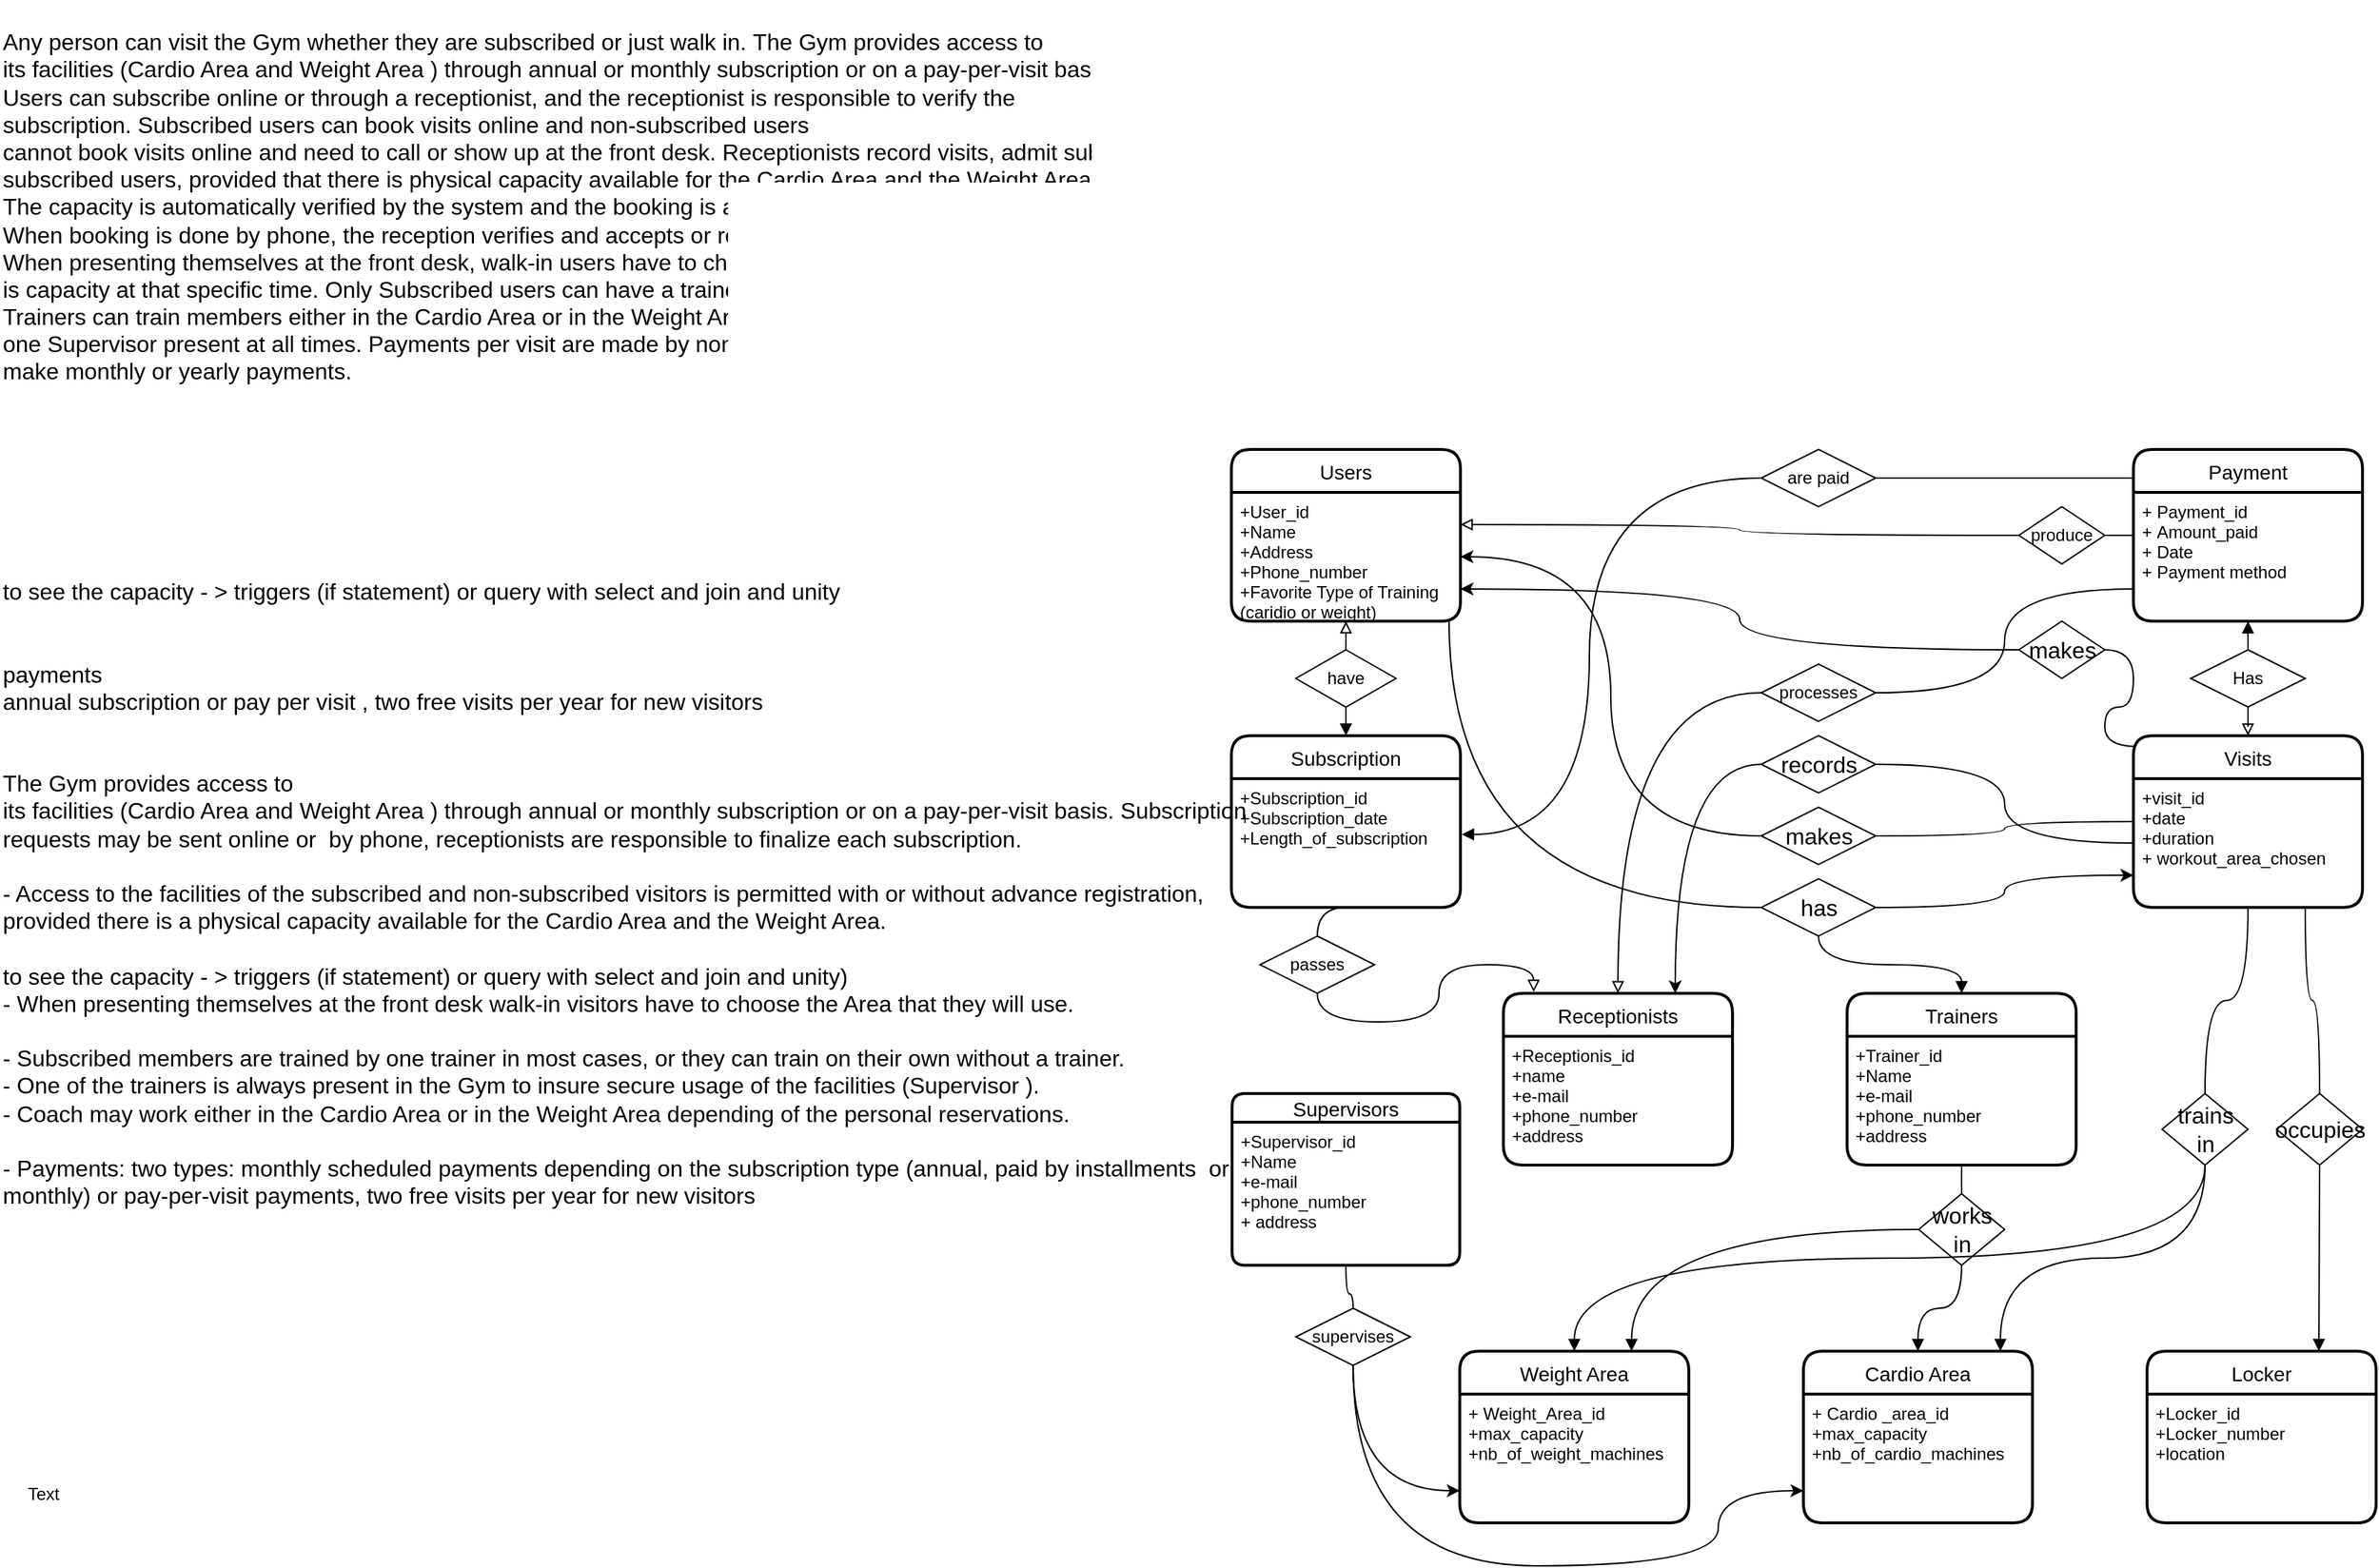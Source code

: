 <mxfile version="17.1.2" type="github" pages="2">
  <diagram id="1JMSee2UDSkdAxNfkw2s" name="Page-1">
    <mxGraphModel dx="978" dy="3845" grid="1" gridSize="10" guides="1" tooltips="1" connect="1" arrows="1" fold="1" page="1" pageScale="1" pageWidth="850" pageHeight="1100" math="0" shadow="0">
      <root>
        <mxCell id="0" />
        <mxCell id="1" parent="0" />
        <mxCell id="L0XOrqGyj3-YNECDvazH-1" value="&lt;div style=&quot;font-size: 16px&quot; align=&quot;left&quot;&gt;&lt;br&gt;&lt;div style=&quot;font-size: 16px&quot; align=&quot;left&quot;&gt;&lt;font style=&quot;font-size: 16px&quot;&gt;Any person can visit the Gym whether they are subscribed or just walk in.&amp;nbsp;&lt;span&gt;The Gym provides access to&lt;/span&gt;&lt;br&gt;&lt;/font&gt;&lt;/div&gt;&lt;div align=&quot;left&quot;&gt;its facilities (Cardio Area and Weight Area&amp;nbsp;) through annual or monthly subscription or on a pay-per-visit basis.&lt;/div&gt;&lt;div style=&quot;font-size: 16px&quot; align=&quot;left&quot;&gt;&lt;font style=&quot;font-size: 16px&quot;&gt;Users can subscribe online or through a receptionist, and the receptionist is responsible to verify the &lt;br&gt;subscription.&lt;/font&gt;&lt;span&gt;&amp;nbsp;Subscribed users can book visits online and non-subscribed users&lt;/span&gt;&lt;/div&gt;&lt;div style=&quot;font-size: 16px&quot; align=&quot;left&quot;&gt;&lt;span&gt;cannot book visits online and need to call or show up at the front desk. Receptionists record visits, admit subscribed or non&amp;nbsp;&lt;/span&gt;&lt;/div&gt;&lt;div style=&quot;font-size: 16px&quot; align=&quot;left&quot;&gt;&lt;span&gt;subscribed users, provided that there is physical capacity available for the Cardio Area and the Weight Area.&lt;/span&gt;&lt;/div&gt;&lt;div style=&quot;font-size: 16px&quot; align=&quot;left&quot;&gt;&lt;div align=&quot;left&quot;&gt;The capacity is automatically verified by the system and the booking is accepted or refused, when it is done online.&amp;nbsp;&lt;/div&gt;&lt;div align=&quot;left&quot;&gt;When booking is done by phone, the reception verifies and accepts or refuses, using the same automated system.&amp;nbsp;&lt;/div&gt;&lt;div align=&quot;left&quot;&gt;&lt;span&gt;When presenting themselves at the front desk, walk-in users have to choose the Area that they will use, given that there&lt;/span&gt;&lt;br&gt;&lt;/div&gt;&lt;div align=&quot;left&quot;&gt;is capacity at that specific time.&amp;nbsp;&lt;span&gt;Only Subscribed users can have a trainer. Subscribed users can be trained by up to one trainer.&amp;nbsp;&lt;/span&gt;&lt;/div&gt;&lt;div align=&quot;left&quot;&gt;&lt;div align=&quot;left&quot;&gt;Trainers can train members&amp;nbsp;either in the Cardio Area or in the Weight Area. Each of the Areas should have at least&lt;/div&gt;&lt;div align=&quot;left&quot;&gt;one Supervisor present at all times.&amp;nbsp;&lt;span&gt;Payments per visit are made by non subscribed user, while Subscribed users&amp;nbsp;&lt;/span&gt;&lt;/div&gt;&lt;div align=&quot;left&quot;&gt;&lt;span&gt;make monthly or yearly payments.&amp;nbsp;&amp;nbsp;&lt;/span&gt;&lt;/div&gt;&lt;div align=&quot;left&quot;&gt;&lt;span&gt;&lt;br&gt;&lt;/span&gt;&lt;/div&gt;&lt;div align=&quot;left&quot;&gt;&lt;span&gt;&lt;br&gt;&lt;/span&gt;&lt;/div&gt;&lt;div align=&quot;left&quot;&gt;&lt;span&gt;&lt;br&gt;&lt;/span&gt;&lt;/div&gt;&lt;div align=&quot;left&quot;&gt;&lt;span&gt;&lt;br&gt;&lt;/span&gt;&lt;/div&gt;&lt;div align=&quot;left&quot;&gt;&lt;span&gt;&lt;br&gt;&lt;/span&gt;&lt;/div&gt;&lt;div align=&quot;left&quot;&gt;&lt;span&gt;&lt;br&gt;&lt;/span&gt;&lt;/div&gt;&lt;div align=&quot;left&quot;&gt;&lt;span&gt;&lt;br&gt;&lt;/span&gt;&lt;/div&gt;&lt;div align=&quot;left&quot;&gt;&lt;span&gt;to see the capacity - &amp;gt; triggers (if statement) or query with select and join and unity&amp;nbsp;&lt;/span&gt;&lt;/div&gt;&lt;/div&gt;&lt;/div&gt;&lt;div style=&quot;font-size: 16px&quot; align=&quot;left&quot;&gt;&lt;br&gt;&lt;/div&gt;&lt;div style=&quot;font-size: 16px&quot; align=&quot;left&quot;&gt;&lt;font style=&quot;font-size: 16px&quot;&gt;&lt;br&gt;&lt;/font&gt;&lt;/div&gt;&lt;div style=&quot;font-size: 16px&quot; align=&quot;left&quot;&gt;&lt;font style=&quot;font-size: 16px&quot;&gt;payments&lt;/font&gt;&lt;/div&gt;&lt;div style=&quot;font-size: 16px&quot; align=&quot;left&quot;&gt;&lt;font style=&quot;font-size: 16px&quot;&gt;annual subscription or pay per visit , two free visits per year for new visitors &lt;br&gt;&lt;/font&gt;&lt;/div&gt;&lt;div style=&quot;font-size: 16px&quot; align=&quot;left&quot;&gt;&lt;font style=&quot;font-size: 16px&quot;&gt;&lt;br&gt;&lt;/font&gt;&lt;/div&gt;&lt;div style=&quot;font-size: 16px&quot; align=&quot;left&quot;&gt;&lt;font style=&quot;font-size: 16px&quot;&gt;&lt;br&gt;&lt;/font&gt;&lt;/div&gt;&lt;div style=&quot;font-size: 16px&quot; align=&quot;left&quot;&gt;&lt;font style=&quot;font-size: 16px&quot;&gt;&lt;div align=&quot;left&quot;&gt;&lt;div align=&quot;left&quot;&gt;The Gym provides access to&lt;br&gt;&lt;/div&gt;&lt;div align=&quot;left&quot;&gt;its facilities (Cardio Area and Weight Area&amp;nbsp;) through annual or monthly subscription or on a pay-per-visit basis. Subscription&lt;br&gt;&lt;/div&gt;&lt;div align=&quot;left&quot;&gt;requests may be sent online or&amp;nbsp;&amp;nbsp;by phone, receptionists are responsible to finalize each subscription.&lt;br&gt;&lt;/div&gt;&lt;/div&gt;&lt;div align=&quot;left&quot;&gt;&lt;br&gt;- Access to the facilities of the subscribed and non-subscribed visitors is permitted&amp;nbsp;with or without advance registration,&lt;br&gt;&lt;/div&gt;&lt;div align=&quot;left&quot;&gt;provided there is a physical capacity available for the Cardio Area and the Weight Area.&lt;br&gt;&lt;/div&gt;&lt;div align=&quot;left&quot;&gt;&lt;br&gt;&lt;/div&gt;&lt;div align=&quot;left&quot;&gt;to see the capacity - &amp;gt; triggers (if statement) or query with select and join and unity)&lt;br&gt;&lt;/div&gt;&lt;div align=&quot;left&quot;&gt;- When presenting themselves at the front desk walk-in visitors have to choose the Area that they will use.&lt;br&gt;&lt;/div&gt;&lt;br style=&quot;font-size: 12px ; text-align: center&quot;&gt;&lt;div align=&quot;left&quot;&gt;-&amp;nbsp;Subscribed members&amp;nbsp;are trained by one trainer in most&amp;nbsp;cases, or they can train on their own without a trainer.&lt;br&gt;&lt;/div&gt;&lt;div style=&quot;font-size: 12px&quot; align=&quot;left&quot;&gt;&lt;font style=&quot;font-size: 16px&quot;&gt;- One of the trainers is always present in the Gym to insure secure&lt;/font&gt;&lt;font style=&quot;font-size: 16px&quot;&gt;&amp;nbsp;usage of the facilities (&lt;/font&gt;&lt;font style=&quot;font-size: 16px&quot;&gt;Supervisor&amp;nbsp;).&amp;nbsp;&lt;/font&gt;&lt;br&gt;&lt;/div&gt;&lt;div align=&quot;left&quot;&gt;- Coach&amp;nbsp;may work either in the Cardio Area or in the Weight Area depending of the personal reservations.&lt;/div&gt;&lt;div align=&quot;left&quot;&gt;&lt;br&gt;&lt;/div&gt;&lt;div align=&quot;left&quot;&gt;- Payments: two types: monthly scheduled payments depending on the subscription type (annual, paid by installments&amp;nbsp; or&lt;br&gt;&lt;/div&gt;&lt;div align=&quot;left&quot;&gt;monthly) or pay-per-visit payments, two free visits per year for new visitors&lt;/div&gt;&lt;/font&gt;&lt;/div&gt;&lt;div style=&quot;font-size: 16px&quot; align=&quot;left&quot;&gt;&lt;font style=&quot;font-size: 16px&quot;&gt;&lt;br&gt;&lt;/font&gt;&lt;/div&gt;&lt;div style=&quot;font-size: 16px&quot; align=&quot;left&quot;&gt;&lt;font style=&quot;font-size: 16px&quot;&gt;&lt;br&gt;&lt;/font&gt;&lt;/div&gt;&lt;div style=&quot;font-size: 16px&quot; align=&quot;left&quot;&gt;&lt;font style=&quot;font-size: 16px&quot;&gt;&lt;br&gt;&lt;/font&gt;&lt;/div&gt;&lt;div style=&quot;font-size: 16px&quot; align=&quot;left&quot;&gt;&lt;font style=&quot;font-size: 16px&quot;&gt;&lt;br&gt;&lt;/font&gt;&lt;/div&gt;&lt;div style=&quot;font-size: 16px&quot; align=&quot;left&quot;&gt;&lt;span&gt;&amp;nbsp;&lt;/span&gt;&lt;span&gt;&amp;nbsp;&lt;/span&gt;&lt;span&gt;&amp;nbsp;&lt;/span&gt;&lt;br&gt;&lt;/div&gt;&lt;div style=&quot;font-size: 16px&quot; align=&quot;left&quot;&gt;&lt;font style=&quot;font-size: 16px&quot;&gt;&lt;span&gt; &lt;/span&gt;&lt;span&gt; &lt;/span&gt;&lt;span&gt; &lt;/span&gt;&lt;br&gt;&lt;/font&gt;&lt;/div&gt;&amp;nbsp;&lt;br&gt;&lt;div style=&quot;font-size: 16px&quot; align=&quot;left&quot;&gt;&lt;font style=&quot;font-size: 16px&quot;&gt;&lt;br&gt;&lt;/font&gt;&lt;/div&gt;&lt;/div&gt;&lt;div style=&quot;font-size: 16px&quot; align=&quot;left&quot;&gt;&lt;font style=&quot;font-size: 16px&quot;&gt;&lt;br&gt;&lt;/font&gt;&lt;/div&gt;" style="text;html=1;align=left;verticalAlign=middle;resizable=0;points=[];autosize=1;strokeColor=none;fillColor=none;" parent="1" vertex="1">
          <mxGeometry x="20" y="-2360" width="920" height="750" as="geometry" />
        </mxCell>
        <mxCell id="L0XOrqGyj3-YNECDvazH-2" value="Users" style="swimlane;childLayout=stackLayout;horizontal=1;startSize=30;horizontalStack=0;rounded=1;fontSize=14;fontStyle=0;strokeWidth=2;resizeParent=0;resizeLast=1;shadow=0;dashed=0;align=center;" parent="1" vertex="1">
          <mxGeometry x="880" y="-2180" width="160" height="120" as="geometry" />
        </mxCell>
        <mxCell id="L0XOrqGyj3-YNECDvazH-3" value="+User_id&#xa;+Name&#xa;+Address&#xa;+Phone_number&#xa;+Favorite Type of Training &#xa;(caridio or weight)&#xa;&#xa;" style="align=left;strokeColor=none;fillColor=none;spacingLeft=4;fontSize=12;verticalAlign=top;resizable=0;rotatable=0;part=1;" parent="L0XOrqGyj3-YNECDvazH-2" vertex="1">
          <mxGeometry y="30" width="160" height="90" as="geometry" />
        </mxCell>
        <mxCell id="L0XOrqGyj3-YNECDvazH-4" value="Receptionists " style="swimlane;childLayout=stackLayout;horizontal=1;startSize=30;horizontalStack=0;rounded=1;fontSize=14;fontStyle=0;strokeWidth=2;resizeParent=0;resizeLast=1;shadow=0;dashed=0;align=center;" parent="1" vertex="1">
          <mxGeometry x="1070" y="-1800" width="160" height="120" as="geometry" />
        </mxCell>
        <mxCell id="L0XOrqGyj3-YNECDvazH-5" value="+Receptionis_id&#xa;+name&#xa;+e-mail&#xa;+phone_number&#xa;+address" style="align=left;strokeColor=none;fillColor=none;spacingLeft=4;fontSize=12;verticalAlign=top;resizable=0;rotatable=0;part=1;" parent="L0XOrqGyj3-YNECDvazH-4" vertex="1">
          <mxGeometry y="30" width="160" height="90" as="geometry" />
        </mxCell>
        <mxCell id="L0XOrqGyj3-YNECDvazH-6" value="Trainers" style="swimlane;childLayout=stackLayout;horizontal=1;startSize=30;horizontalStack=0;rounded=1;fontSize=14;fontStyle=0;strokeWidth=2;resizeParent=0;resizeLast=1;shadow=0;dashed=0;align=center;" parent="1" vertex="1">
          <mxGeometry x="1310" y="-1800" width="160" height="120" as="geometry" />
        </mxCell>
        <mxCell id="L0XOrqGyj3-YNECDvazH-7" value="+Trainer_id&#xa;+Name&#xa;+e-mail&#xa;+phone_number&#xa;+address" style="align=left;strokeColor=none;fillColor=none;spacingLeft=4;fontSize=12;verticalAlign=top;resizable=0;rotatable=0;part=1;" parent="L0XOrqGyj3-YNECDvazH-6" vertex="1">
          <mxGeometry y="30" width="160" height="90" as="geometry" />
        </mxCell>
        <mxCell id="L0XOrqGyj3-YNECDvazH-8" value="Supervisors" style="swimlane;childLayout=stackLayout;horizontal=1;startSize=20;horizontalStack=0;rounded=1;fontSize=14;fontStyle=0;strokeWidth=2;resizeParent=0;resizeLast=1;shadow=0;dashed=0;align=center;" parent="1" vertex="1">
          <mxGeometry x="880.5" y="-1730" width="159" height="120" as="geometry" />
        </mxCell>
        <mxCell id="L0XOrqGyj3-YNECDvazH-9" value="+Supervisor_id&#xa;+Name&#xa;+e-mail&#xa;+phone_number &#xa;+ address" style="align=left;strokeColor=none;fillColor=none;spacingLeft=4;fontSize=12;verticalAlign=top;resizable=0;rotatable=0;part=1;" parent="L0XOrqGyj3-YNECDvazH-8" vertex="1">
          <mxGeometry y="20" width="159" height="100" as="geometry" />
        </mxCell>
        <mxCell id="L0XOrqGyj3-YNECDvazH-10" value="Cardio Area" style="swimlane;childLayout=stackLayout;horizontal=1;startSize=30;horizontalStack=0;rounded=1;fontSize=14;fontStyle=0;strokeWidth=2;resizeParent=0;resizeLast=1;shadow=0;dashed=0;align=center;" parent="1" vertex="1">
          <mxGeometry x="1279.5" y="-1550" width="160" height="120" as="geometry" />
        </mxCell>
        <mxCell id="L0XOrqGyj3-YNECDvazH-11" value="+ Cardio _area_id&#xa;+max_capacity&#xa;+nb_of_cardio_machines" style="align=left;strokeColor=none;fillColor=none;spacingLeft=4;fontSize=12;verticalAlign=top;resizable=0;rotatable=0;part=1;" parent="L0XOrqGyj3-YNECDvazH-10" vertex="1">
          <mxGeometry y="30" width="160" height="90" as="geometry" />
        </mxCell>
        <mxCell id="L0XOrqGyj3-YNECDvazH-12" value="Locker " style="swimlane;childLayout=stackLayout;horizontal=1;startSize=30;horizontalStack=0;rounded=1;fontSize=14;fontStyle=0;strokeWidth=2;resizeParent=0;resizeLast=1;shadow=0;dashed=0;align=center;" parent="1" vertex="1">
          <mxGeometry x="1519.5" y="-1550" width="160" height="120" as="geometry" />
        </mxCell>
        <mxCell id="L0XOrqGyj3-YNECDvazH-13" value="+Locker_id&#xa;+Locker_number&#xa;+location" style="align=left;strokeColor=none;fillColor=none;spacingLeft=4;fontSize=12;verticalAlign=top;resizable=0;rotatable=0;part=1;" parent="L0XOrqGyj3-YNECDvazH-12" vertex="1">
          <mxGeometry y="30" width="160" height="90" as="geometry" />
        </mxCell>
        <mxCell id="L0XOrqGyj3-YNECDvazH-14" value="Weight Area" style="swimlane;childLayout=stackLayout;horizontal=1;startSize=30;horizontalStack=0;rounded=1;fontSize=14;fontStyle=0;strokeWidth=2;resizeParent=0;resizeLast=1;shadow=0;dashed=0;align=center;" parent="1" vertex="1">
          <mxGeometry x="1039.5" y="-1550" width="160" height="120" as="geometry" />
        </mxCell>
        <mxCell id="L0XOrqGyj3-YNECDvazH-15" value="+ Weight_Area_id&#xa;+max_capacity&#xa;+nb_of_weight_machines" style="align=left;strokeColor=none;fillColor=none;spacingLeft=4;fontSize=12;verticalAlign=top;resizable=0;rotatable=0;part=1;" parent="L0XOrqGyj3-YNECDvazH-14" vertex="1">
          <mxGeometry y="30" width="160" height="90" as="geometry" />
        </mxCell>
        <mxCell id="L0XOrqGyj3-YNECDvazH-16" style="edgeStyle=orthogonalEdgeStyle;rounded=0;orthogonalLoop=1;jettySize=auto;html=1;fontSize=16;endArrow=none;endFill=0;curved=1;exitX=0;exitY=0.5;exitDx=0;exitDy=0;entryX=0.95;entryY=0.989;entryDx=0;entryDy=0;entryPerimeter=0;" parent="1" source="L0XOrqGyj3-YNECDvazH-18" target="L0XOrqGyj3-YNECDvazH-3" edge="1">
          <mxGeometry relative="1" as="geometry">
            <mxPoint x="1030" y="-2070" as="targetPoint" />
          </mxGeometry>
        </mxCell>
        <mxCell id="L0XOrqGyj3-YNECDvazH-17" style="edgeStyle=orthogonalEdgeStyle;curved=1;orthogonalLoop=1;jettySize=auto;html=1;entryX=0.5;entryY=0;entryDx=0;entryDy=0;endArrow=block;endFill=1;exitX=0.5;exitY=1;exitDx=0;exitDy=0;" parent="1" source="L0XOrqGyj3-YNECDvazH-18" target="L0XOrqGyj3-YNECDvazH-6" edge="1">
          <mxGeometry relative="1" as="geometry" />
        </mxCell>
        <mxCell id="pXAxvWOuB3EgA2IOpRoH-1" style="edgeStyle=orthogonalEdgeStyle;rounded=0;orthogonalLoop=1;jettySize=auto;html=1;exitX=1;exitY=0.5;exitDx=0;exitDy=0;entryX=0;entryY=0.75;entryDx=0;entryDy=0;curved=1;" parent="1" source="L0XOrqGyj3-YNECDvazH-18" target="L0XOrqGyj3-YNECDvazH-28" edge="1">
          <mxGeometry relative="1" as="geometry" />
        </mxCell>
        <mxCell id="L0XOrqGyj3-YNECDvazH-18" value="has" style="shape=rhombus;html=1;dashed=0;whitespace=wrap;perimeter=rhombusPerimeter;fontSize=16;" parent="1" vertex="1">
          <mxGeometry x="1250" y="-1880" width="80" height="40" as="geometry" />
        </mxCell>
        <mxCell id="L0XOrqGyj3-YNECDvazH-19" style="edgeStyle=orthogonalEdgeStyle;curved=1;rounded=0;orthogonalLoop=1;jettySize=auto;html=1;entryX=0.5;entryY=1;entryDx=0;entryDy=0;fontSize=16;startArrow=none;startFill=0;endArrow=none;endFill=0;" parent="1" source="L0XOrqGyj3-YNECDvazH-21" target="L0XOrqGyj3-YNECDvazH-7" edge="1">
          <mxGeometry relative="1" as="geometry" />
        </mxCell>
        <mxCell id="L0XOrqGyj3-YNECDvazH-20" style="edgeStyle=orthogonalEdgeStyle;curved=1;rounded=0;orthogonalLoop=1;jettySize=auto;html=1;exitX=0.5;exitY=1;exitDx=0;exitDy=0;entryX=0.5;entryY=0;entryDx=0;entryDy=0;fontSize=16;startArrow=none;startFill=0;endArrow=block;endFill=1;" parent="1" source="L0XOrqGyj3-YNECDvazH-21" target="L0XOrqGyj3-YNECDvazH-10" edge="1">
          <mxGeometry relative="1" as="geometry" />
        </mxCell>
        <mxCell id="L0XOrqGyj3-YNECDvazH-21" value="&lt;div&gt;works &lt;br&gt;&lt;/div&gt;&lt;div&gt;in&lt;/div&gt;" style="shape=rhombus;html=1;dashed=0;whitespace=wrap;perimeter=rhombusPerimeter;fontSize=16;" parent="1" vertex="1">
          <mxGeometry x="1360" y="-1660" width="60" height="50" as="geometry" />
        </mxCell>
        <mxCell id="L0XOrqGyj3-YNECDvazH-22" style="edgeStyle=orthogonalEdgeStyle;curved=1;rounded=0;orthogonalLoop=1;jettySize=auto;html=1;fontSize=16;startArrow=none;startFill=0;endArrow=block;endFill=1;entryX=0.75;entryY=0;entryDx=0;entryDy=0;exitX=0;exitY=0.5;exitDx=0;exitDy=0;" parent="1" source="L0XOrqGyj3-YNECDvazH-21" target="L0XOrqGyj3-YNECDvazH-14" edge="1">
          <mxGeometry relative="1" as="geometry">
            <mxPoint x="1270" y="-1295" as="sourcePoint" />
            <mxPoint x="1160" y="-1265" as="targetPoint" />
          </mxGeometry>
        </mxCell>
        <mxCell id="L0XOrqGyj3-YNECDvazH-23" style="edgeStyle=orthogonalEdgeStyle;curved=1;rounded=0;orthogonalLoop=1;jettySize=auto;html=1;entryX=1;entryY=0.5;entryDx=0;entryDy=0;fontSize=16;startArrow=none;startFill=0;endArrow=classic;endFill=1;" parent="1" source="L0XOrqGyj3-YNECDvazH-25" target="L0XOrqGyj3-YNECDvazH-3" edge="1">
          <mxGeometry relative="1" as="geometry">
            <mxPoint x="1250" y="-1730" as="sourcePoint" />
            <mxPoint x="930" y="-1627.5" as="targetPoint" />
          </mxGeometry>
        </mxCell>
        <mxCell id="L0XOrqGyj3-YNECDvazH-24" style="edgeStyle=orthogonalEdgeStyle;curved=1;rounded=0;orthogonalLoop=1;jettySize=auto;html=1;entryX=0;entryY=0.5;entryDx=0;entryDy=0;fontSize=16;startArrow=none;startFill=0;endArrow=none;endFill=0;exitX=1;exitY=0.5;exitDx=0;exitDy=0;" parent="1" source="L0XOrqGyj3-YNECDvazH-25" target="L0XOrqGyj3-YNECDvazH-27" edge="1">
          <mxGeometry relative="1" as="geometry" />
        </mxCell>
        <mxCell id="L0XOrqGyj3-YNECDvazH-25" value="makes" style="shape=rhombus;html=1;dashed=0;whitespace=wrap;perimeter=rhombusPerimeter;fontSize=16;" parent="1" vertex="1">
          <mxGeometry x="1250" y="-1930" width="80" height="40" as="geometry" />
        </mxCell>
        <mxCell id="L0XOrqGyj3-YNECDvazH-26" style="edgeStyle=orthogonalEdgeStyle;curved=1;orthogonalLoop=1;jettySize=auto;html=1;entryX=1;entryY=0.75;entryDx=0;entryDy=0;endArrow=classic;endFill=1;startArrow=none;" parent="1" source="L0XOrqGyj3-YNECDvazH-43" target="L0XOrqGyj3-YNECDvazH-3" edge="1">
          <mxGeometry relative="1" as="geometry">
            <mxPoint x="1340.0" y="-2105" as="targetPoint" />
          </mxGeometry>
        </mxCell>
        <mxCell id="L0XOrqGyj3-YNECDvazH-27" value="Visits" style="swimlane;childLayout=stackLayout;horizontal=1;startSize=30;horizontalStack=0;rounded=1;fontSize=14;fontStyle=0;strokeWidth=2;resizeParent=0;resizeLast=1;shadow=0;dashed=0;align=center;" parent="1" vertex="1">
          <mxGeometry x="1510" y="-1980" width="160" height="120" as="geometry" />
        </mxCell>
        <mxCell id="L0XOrqGyj3-YNECDvazH-28" value="+visit_id&#xa;+date&#xa;+duration&#xa;+ workout_area_chosen&#xa;" style="align=left;strokeColor=none;fillColor=none;spacingLeft=4;fontSize=12;verticalAlign=top;resizable=0;rotatable=0;part=1;" parent="L0XOrqGyj3-YNECDvazH-27" vertex="1">
          <mxGeometry y="30" width="160" height="90" as="geometry" />
        </mxCell>
        <mxCell id="L0XOrqGyj3-YNECDvazH-29" value="" style="edgeStyle=orthogonalEdgeStyle;curved=1;rounded=0;orthogonalLoop=1;jettySize=auto;html=1;fontSize=16;startArrow=none;startFill=0;endArrow=block;endFill=1;entryX=0.75;entryY=0;entryDx=0;entryDy=0;" parent="1" source="L0XOrqGyj3-YNECDvazH-31" target="L0XOrqGyj3-YNECDvazH-12" edge="1">
          <mxGeometry relative="1" as="geometry" />
        </mxCell>
        <mxCell id="L0XOrqGyj3-YNECDvazH-30" style="rounded=0;orthogonalLoop=1;jettySize=auto;html=1;entryX=0.75;entryY=1;entryDx=0;entryDy=0;fontSize=16;startArrow=none;startFill=0;endArrow=none;endFill=0;exitX=0.5;exitY=0;exitDx=0;exitDy=0;edgeStyle=orthogonalEdgeStyle;curved=1;" parent="1" source="L0XOrqGyj3-YNECDvazH-31" target="L0XOrqGyj3-YNECDvazH-28" edge="1">
          <mxGeometry relative="1" as="geometry" />
        </mxCell>
        <mxCell id="L0XOrqGyj3-YNECDvazH-31" value="occupies " style="shape=rhombus;html=1;dashed=0;whitespace=wrap;perimeter=rhombusPerimeter;fontSize=16;" parent="1" vertex="1">
          <mxGeometry x="1610" y="-1730" width="60" height="50" as="geometry" />
        </mxCell>
        <mxCell id="L0XOrqGyj3-YNECDvazH-32" style="edgeStyle=orthogonalEdgeStyle;curved=1;rounded=0;orthogonalLoop=1;jettySize=auto;html=1;fontSize=16;startArrow=none;startFill=0;endArrow=none;endFill=0;" parent="1" source="L0XOrqGyj3-YNECDvazH-35" target="L0XOrqGyj3-YNECDvazH-28" edge="1">
          <mxGeometry relative="1" as="geometry">
            <mxPoint x="1580" y="-1535" as="targetPoint" />
          </mxGeometry>
        </mxCell>
        <mxCell id="L0XOrqGyj3-YNECDvazH-33" style="edgeStyle=orthogonalEdgeStyle;curved=1;rounded=0;orthogonalLoop=1;jettySize=auto;html=1;fontSize=16;startArrow=none;startFill=0;endArrow=block;endFill=1;exitX=0.5;exitY=1;exitDx=0;exitDy=0;" parent="1" source="L0XOrqGyj3-YNECDvazH-35" target="L0XOrqGyj3-YNECDvazH-14" edge="1">
          <mxGeometry relative="1" as="geometry" />
        </mxCell>
        <mxCell id="L0XOrqGyj3-YNECDvazH-34" style="edgeStyle=orthogonalEdgeStyle;curved=1;rounded=0;orthogonalLoop=1;jettySize=auto;html=1;entryX=0.86;entryY=0;entryDx=0;entryDy=0;fontSize=16;startArrow=none;startFill=0;endArrow=block;endFill=1;exitX=0.5;exitY=1;exitDx=0;exitDy=0;entryPerimeter=0;" parent="1" source="L0XOrqGyj3-YNECDvazH-35" target="L0XOrqGyj3-YNECDvazH-10" edge="1">
          <mxGeometry relative="1" as="geometry" />
        </mxCell>
        <mxCell id="L0XOrqGyj3-YNECDvazH-35" value="&lt;div&gt;trains &lt;br&gt;&lt;/div&gt;&lt;div&gt;in&lt;/div&gt;" style="shape=rhombus;html=1;dashed=0;whitespace=wrap;perimeter=rhombusPerimeter;fontSize=16;" parent="1" vertex="1">
          <mxGeometry x="1530" y="-1730" width="60" height="50" as="geometry" />
        </mxCell>
        <mxCell id="L0XOrqGyj3-YNECDvazH-36" value="" style="edgeStyle=orthogonalEdgeStyle;curved=1;rounded=0;orthogonalLoop=1;jettySize=auto;html=1;fontSize=16;startArrow=none;startFill=0;endArrow=classic;endFill=1;entryX=0.75;entryY=0;entryDx=0;entryDy=0;" parent="1" source="L0XOrqGyj3-YNECDvazH-38" target="L0XOrqGyj3-YNECDvazH-4" edge="1">
          <mxGeometry relative="1" as="geometry" />
        </mxCell>
        <mxCell id="L0XOrqGyj3-YNECDvazH-37" value="" style="edgeStyle=orthogonalEdgeStyle;curved=1;rounded=0;orthogonalLoop=1;jettySize=auto;html=1;fontSize=16;startArrow=none;startFill=0;endArrow=none;endFill=0;entryX=0;entryY=0.5;entryDx=0;entryDy=0;exitX=1;exitY=0.5;exitDx=0;exitDy=0;" parent="1" source="L0XOrqGyj3-YNECDvazH-38" target="L0XOrqGyj3-YNECDvazH-28" edge="1">
          <mxGeometry relative="1" as="geometry" />
        </mxCell>
        <mxCell id="L0XOrqGyj3-YNECDvazH-39" value="Payment" style="swimlane;childLayout=stackLayout;horizontal=1;startSize=30;horizontalStack=0;rounded=1;fontSize=14;fontStyle=0;strokeWidth=2;resizeParent=0;resizeLast=1;shadow=0;dashed=0;align=center;" parent="1" vertex="1">
          <mxGeometry x="1510" y="-2180" width="160" height="120" as="geometry" />
        </mxCell>
        <mxCell id="L0XOrqGyj3-YNECDvazH-40" value="+ Payment_id&#xa;+ Amount_paid&#xa;+ Date&#xa;+ Payment method&#xa;" style="align=left;strokeColor=none;fillColor=none;spacingLeft=4;fontSize=12;verticalAlign=top;resizable=0;rotatable=0;part=1;" parent="L0XOrqGyj3-YNECDvazH-39" vertex="1">
          <mxGeometry y="30" width="160" height="90" as="geometry" />
        </mxCell>
        <mxCell id="L0XOrqGyj3-YNECDvazH-43" value="makes" style="shape=rhombus;html=1;dashed=0;whitespace=wrap;perimeter=rhombusPerimeter;fontSize=16;" parent="1" vertex="1">
          <mxGeometry x="1430" y="-2060" width="60" height="40" as="geometry" />
        </mxCell>
        <mxCell id="L0XOrqGyj3-YNECDvazH-44" value="" style="orthogonalLoop=1;jettySize=auto;html=1;entryX=1;entryY=0.5;entryDx=0;entryDy=0;endArrow=none;endFill=1;exitX=0.009;exitY=0.062;exitDx=0;exitDy=0;exitPerimeter=0;edgeStyle=orthogonalEdgeStyle;curved=1;" parent="1" source="L0XOrqGyj3-YNECDvazH-27" target="L0XOrqGyj3-YNECDvazH-43" edge="1">
          <mxGeometry relative="1" as="geometry">
            <mxPoint x="1530.0" y="-1609.923" as="sourcePoint" />
            <mxPoint x="1410.0" y="-1735" as="targetPoint" />
          </mxGeometry>
        </mxCell>
        <mxCell id="L0XOrqGyj3-YNECDvazH-45" style="edgeStyle=orthogonalEdgeStyle;curved=1;orthogonalLoop=1;jettySize=auto;html=1;entryX=0;entryY=0.75;entryDx=0;entryDy=0;endArrow=classic;endFill=1;exitX=0.5;exitY=1;exitDx=0;exitDy=0;" parent="1" source="L0XOrqGyj3-YNECDvazH-47" target="L0XOrqGyj3-YNECDvazH-15" edge="1">
          <mxGeometry relative="1" as="geometry" />
        </mxCell>
        <mxCell id="L0XOrqGyj3-YNECDvazH-46" style="edgeStyle=orthogonalEdgeStyle;curved=1;orthogonalLoop=1;jettySize=auto;html=1;entryX=0;entryY=0.75;entryDx=0;entryDy=0;endArrow=classic;endFill=1;exitX=0.5;exitY=1;exitDx=0;exitDy=0;" parent="1" source="L0XOrqGyj3-YNECDvazH-47" target="L0XOrqGyj3-YNECDvazH-11" edge="1">
          <mxGeometry relative="1" as="geometry">
            <Array as="points">
              <mxPoint x="965" y="-1400" />
              <mxPoint x="1220" y="-1400" />
              <mxPoint x="1220" y="-1452" />
            </Array>
          </mxGeometry>
        </mxCell>
        <mxCell id="L0XOrqGyj3-YNECDvazH-47" value="supervises" style="rhombus;whiteSpace=wrap;html=1;" parent="1" vertex="1">
          <mxGeometry x="925" y="-1580" width="80" height="40" as="geometry" />
        </mxCell>
        <mxCell id="L0XOrqGyj3-YNECDvazH-49" value="Subscription" style="swimlane;childLayout=stackLayout;horizontal=1;startSize=30;horizontalStack=0;rounded=1;fontSize=14;fontStyle=0;strokeWidth=2;resizeParent=0;resizeLast=1;shadow=0;dashed=0;align=center;" parent="1" vertex="1">
          <mxGeometry x="880" y="-1980" width="160" height="120" as="geometry" />
        </mxCell>
        <mxCell id="L0XOrqGyj3-YNECDvazH-50" value="+Subscription_id&#xa;+Subscription_date&#xa;+Length_of_subscription&#xa;&#xa;" style="align=left;strokeColor=none;fillColor=none;spacingLeft=4;fontSize=12;verticalAlign=top;resizable=0;rotatable=0;part=1;" parent="L0XOrqGyj3-YNECDvazH-49" vertex="1">
          <mxGeometry y="30" width="160" height="90" as="geometry" />
        </mxCell>
        <mxCell id="L0XOrqGyj3-YNECDvazH-51" style="edgeStyle=orthogonalEdgeStyle;curved=1;orthogonalLoop=1;jettySize=auto;html=1;endArrow=block;endFill=0;" parent="1" source="L0XOrqGyj3-YNECDvazH-53" target="L0XOrqGyj3-YNECDvazH-27" edge="1">
          <mxGeometry relative="1" as="geometry" />
        </mxCell>
        <mxCell id="L0XOrqGyj3-YNECDvazH-52" style="edgeStyle=orthogonalEdgeStyle;curved=1;orthogonalLoop=1;jettySize=auto;html=1;endArrow=block;endFill=1;" parent="1" source="L0XOrqGyj3-YNECDvazH-53" target="L0XOrqGyj3-YNECDvazH-40" edge="1">
          <mxGeometry relative="1" as="geometry" />
        </mxCell>
        <mxCell id="L0XOrqGyj3-YNECDvazH-53" value="Has" style="rhombus;whiteSpace=wrap;html=1;" parent="1" vertex="1">
          <mxGeometry x="1550" y="-2040" width="80" height="40" as="geometry" />
        </mxCell>
        <mxCell id="L0XOrqGyj3-YNECDvazH-54" style="orthogonalLoop=1;jettySize=auto;html=1;endArrow=block;endFill=1;exitX=0.5;exitY=1;exitDx=0;exitDy=0;entryX=0.5;entryY=0;entryDx=0;entryDy=0;edgeStyle=orthogonalEdgeStyle;curved=1;" parent="1" source="L0XOrqGyj3-YNECDvazH-56" target="L0XOrqGyj3-YNECDvazH-49" edge="1">
          <mxGeometry relative="1" as="geometry">
            <mxPoint x="970" y="-1940" as="targetPoint" />
          </mxGeometry>
        </mxCell>
        <mxCell id="L0XOrqGyj3-YNECDvazH-55" style="orthogonalLoop=1;jettySize=auto;html=1;entryX=0.5;entryY=1;entryDx=0;entryDy=0;endArrow=block;endFill=0;exitX=0.5;exitY=0;exitDx=0;exitDy=0;edgeStyle=orthogonalEdgeStyle;curved=1;" parent="1" source="L0XOrqGyj3-YNECDvazH-56" target="L0XOrqGyj3-YNECDvazH-3" edge="1">
          <mxGeometry relative="1" as="geometry">
            <mxPoint x="850" y="-1680" as="targetPoint" />
          </mxGeometry>
        </mxCell>
        <mxCell id="L0XOrqGyj3-YNECDvazH-56" value="have" style="rhombus;whiteSpace=wrap;html=1;" parent="1" vertex="1">
          <mxGeometry x="925" y="-2040" width="70" height="40" as="geometry" />
        </mxCell>
        <mxCell id="L0XOrqGyj3-YNECDvazH-57" style="edgeStyle=orthogonalEdgeStyle;curved=1;orthogonalLoop=1;jettySize=auto;html=1;endArrow=block;endFill=0;" parent="1" source="L0XOrqGyj3-YNECDvazH-59" target="L0XOrqGyj3-YNECDvazH-4" edge="1">
          <mxGeometry relative="1" as="geometry" />
        </mxCell>
        <mxCell id="L0XOrqGyj3-YNECDvazH-58" style="edgeStyle=orthogonalEdgeStyle;curved=1;orthogonalLoop=1;jettySize=auto;html=1;entryX=0;entryY=0.75;entryDx=0;entryDy=0;endArrow=none;endFill=0;" parent="1" source="L0XOrqGyj3-YNECDvazH-59" target="L0XOrqGyj3-YNECDvazH-40" edge="1">
          <mxGeometry relative="1" as="geometry" />
        </mxCell>
        <mxCell id="L0XOrqGyj3-YNECDvazH-59" value="processes" style="rhombus;whiteSpace=wrap;html=1;" parent="1" vertex="1">
          <mxGeometry x="1250" y="-2030" width="80" height="40" as="geometry" />
        </mxCell>
        <mxCell id="L0XOrqGyj3-YNECDvazH-60" style="edgeStyle=orthogonalEdgeStyle;curved=1;orthogonalLoop=1;jettySize=auto;html=1;entryX=0.132;entryY=-0.008;entryDx=0;entryDy=0;entryPerimeter=0;endArrow=block;endFill=0;exitX=0.5;exitY=1;exitDx=0;exitDy=0;" parent="1" source="L0XOrqGyj3-YNECDvazH-62" target="L0XOrqGyj3-YNECDvazH-4" edge="1">
          <mxGeometry relative="1" as="geometry" />
        </mxCell>
        <mxCell id="L0XOrqGyj3-YNECDvazH-61" style="edgeStyle=orthogonalEdgeStyle;curved=1;orthogonalLoop=1;jettySize=auto;html=1;entryX=0.5;entryY=1;entryDx=0;entryDy=0;endArrow=none;endFill=0;" parent="1" source="L0XOrqGyj3-YNECDvazH-62" target="L0XOrqGyj3-YNECDvazH-50" edge="1">
          <mxGeometry relative="1" as="geometry" />
        </mxCell>
        <mxCell id="L0XOrqGyj3-YNECDvazH-62" value="passes" style="rhombus;whiteSpace=wrap;html=1;" parent="1" vertex="1">
          <mxGeometry x="900" y="-1840" width="80" height="40" as="geometry" />
        </mxCell>
        <mxCell id="L0XOrqGyj3-YNECDvazH-63" value="" style="edgeStyle=orthogonalEdgeStyle;curved=1;orthogonalLoop=1;jettySize=auto;html=1;endArrow=none;endFill=0;startArrow=none;startFill=0;exitX=1;exitY=0.5;exitDx=0;exitDy=0;" parent="1" source="pXAxvWOuB3EgA2IOpRoH-2" target="L0XOrqGyj3-YNECDvazH-39" edge="1">
          <mxGeometry relative="1" as="geometry">
            <Array as="points" />
            <mxPoint x="1390" y="-2119.933" as="sourcePoint" />
            <mxPoint x="1600" y="-2010" as="targetPoint" />
          </mxGeometry>
        </mxCell>
        <mxCell id="pXAxvWOuB3EgA2IOpRoH-2" value="produce" style="rhombus;whiteSpace=wrap;html=1;" parent="1" vertex="1">
          <mxGeometry x="1430" y="-2140" width="60" height="40" as="geometry" />
        </mxCell>
        <mxCell id="pXAxvWOuB3EgA2IOpRoH-3" value="" style="orthogonalLoop=1;jettySize=auto;html=1;entryX=0;entryY=0.5;entryDx=0;entryDy=0;endArrow=none;endFill=0;startArrow=block;startFill=0;exitX=1;exitY=0.25;exitDx=0;exitDy=0;edgeStyle=orthogonalEdgeStyle;curved=1;" parent="1" source="L0XOrqGyj3-YNECDvazH-3" target="pXAxvWOuB3EgA2IOpRoH-2" edge="1">
          <mxGeometry relative="1" as="geometry">
            <mxPoint x="1340.0" y="-2127.5" as="sourcePoint" />
            <mxPoint x="1596.667" y="-2106.667" as="targetPoint" />
          </mxGeometry>
        </mxCell>
        <mxCell id="L0XOrqGyj3-YNECDvazH-38" value="records" style="shape=rhombus;html=1;dashed=0;whitespace=wrap;perimeter=rhombusPerimeter;fontSize=16;" parent="1" vertex="1">
          <mxGeometry x="1250" y="-1980" width="80" height="40" as="geometry" />
        </mxCell>
        <mxCell id="p9I0wW-oWTa7kuHZ8tq4-2" style="edgeStyle=orthogonalEdgeStyle;curved=1;orthogonalLoop=1;jettySize=auto;html=1;endArrow=none;endFill=0;" parent="1" source="L0XOrqGyj3-YNECDvazH-9" target="L0XOrqGyj3-YNECDvazH-47" edge="1">
          <mxGeometry relative="1" as="geometry" />
        </mxCell>
        <mxCell id="TmbbDRr6-DRs6a-UMzAk-1" value="Text" style="text;html=1;align=center;verticalAlign=middle;resizable=0;points=[];autosize=1;strokeColor=none;fillColor=none;" parent="1" vertex="1">
          <mxGeometry x="30" y="-1460" width="40" height="20" as="geometry" />
        </mxCell>
        <mxCell id="_lbLUBeBdBiJk0yAhDCx-2" style="rounded=0;orthogonalLoop=1;jettySize=auto;html=1;entryX=0;entryY=0.167;entryDx=0;entryDy=0;startArrow=none;startFill=0;endArrow=none;endFill=0;exitX=1;exitY=0.5;exitDx=0;exitDy=0;edgeStyle=orthogonalEdgeStyle;curved=1;entryPerimeter=0;" parent="1" source="_lbLUBeBdBiJk0yAhDCx-5" target="L0XOrqGyj3-YNECDvazH-39" edge="1">
          <mxGeometry relative="1" as="geometry" />
        </mxCell>
        <mxCell id="_lbLUBeBdBiJk0yAhDCx-5" value="are paid" style="rhombus;whiteSpace=wrap;html=1;" parent="1" vertex="1">
          <mxGeometry x="1250" y="-2180" width="80" height="40" as="geometry" />
        </mxCell>
        <mxCell id="_lbLUBeBdBiJk0yAhDCx-6" value="" style="rounded=0;orthogonalLoop=1;jettySize=auto;html=1;entryX=0;entryY=0.5;entryDx=0;entryDy=0;startArrow=block;startFill=1;endArrow=none;endFill=1;exitX=1.006;exitY=0.433;exitDx=0;exitDy=0;exitPerimeter=0;edgeStyle=orthogonalEdgeStyle;curved=1;" parent="1" source="L0XOrqGyj3-YNECDvazH-50" target="_lbLUBeBdBiJk0yAhDCx-5" edge="1">
          <mxGeometry relative="1" as="geometry">
            <mxPoint x="1040" y="-1905" as="sourcePoint" />
            <mxPoint x="1510" y="-2180" as="targetPoint" />
            <Array as="points">
              <mxPoint x="1130" y="-1911" />
              <mxPoint x="1130" y="-2160" />
            </Array>
          </mxGeometry>
        </mxCell>
      </root>
    </mxGraphModel>
  </diagram>
  <diagram id="QqnNpOu0w_UOjkraV2tt" name="Table creation">
    <mxGraphModel dx="1043" dy="581" grid="1" gridSize="10" guides="1" tooltips="1" connect="1" arrows="1" fold="1" page="1" pageScale="1" pageWidth="850" pageHeight="1100" math="0" shadow="0">
      <root>
        <mxCell id="mHffD-b_kKgBGCKh0JiN-0" />
        <mxCell id="mHffD-b_kKgBGCKh0JiN-1" parent="mHffD-b_kKgBGCKh0JiN-0" />
      </root>
    </mxGraphModel>
  </diagram>
</mxfile>

